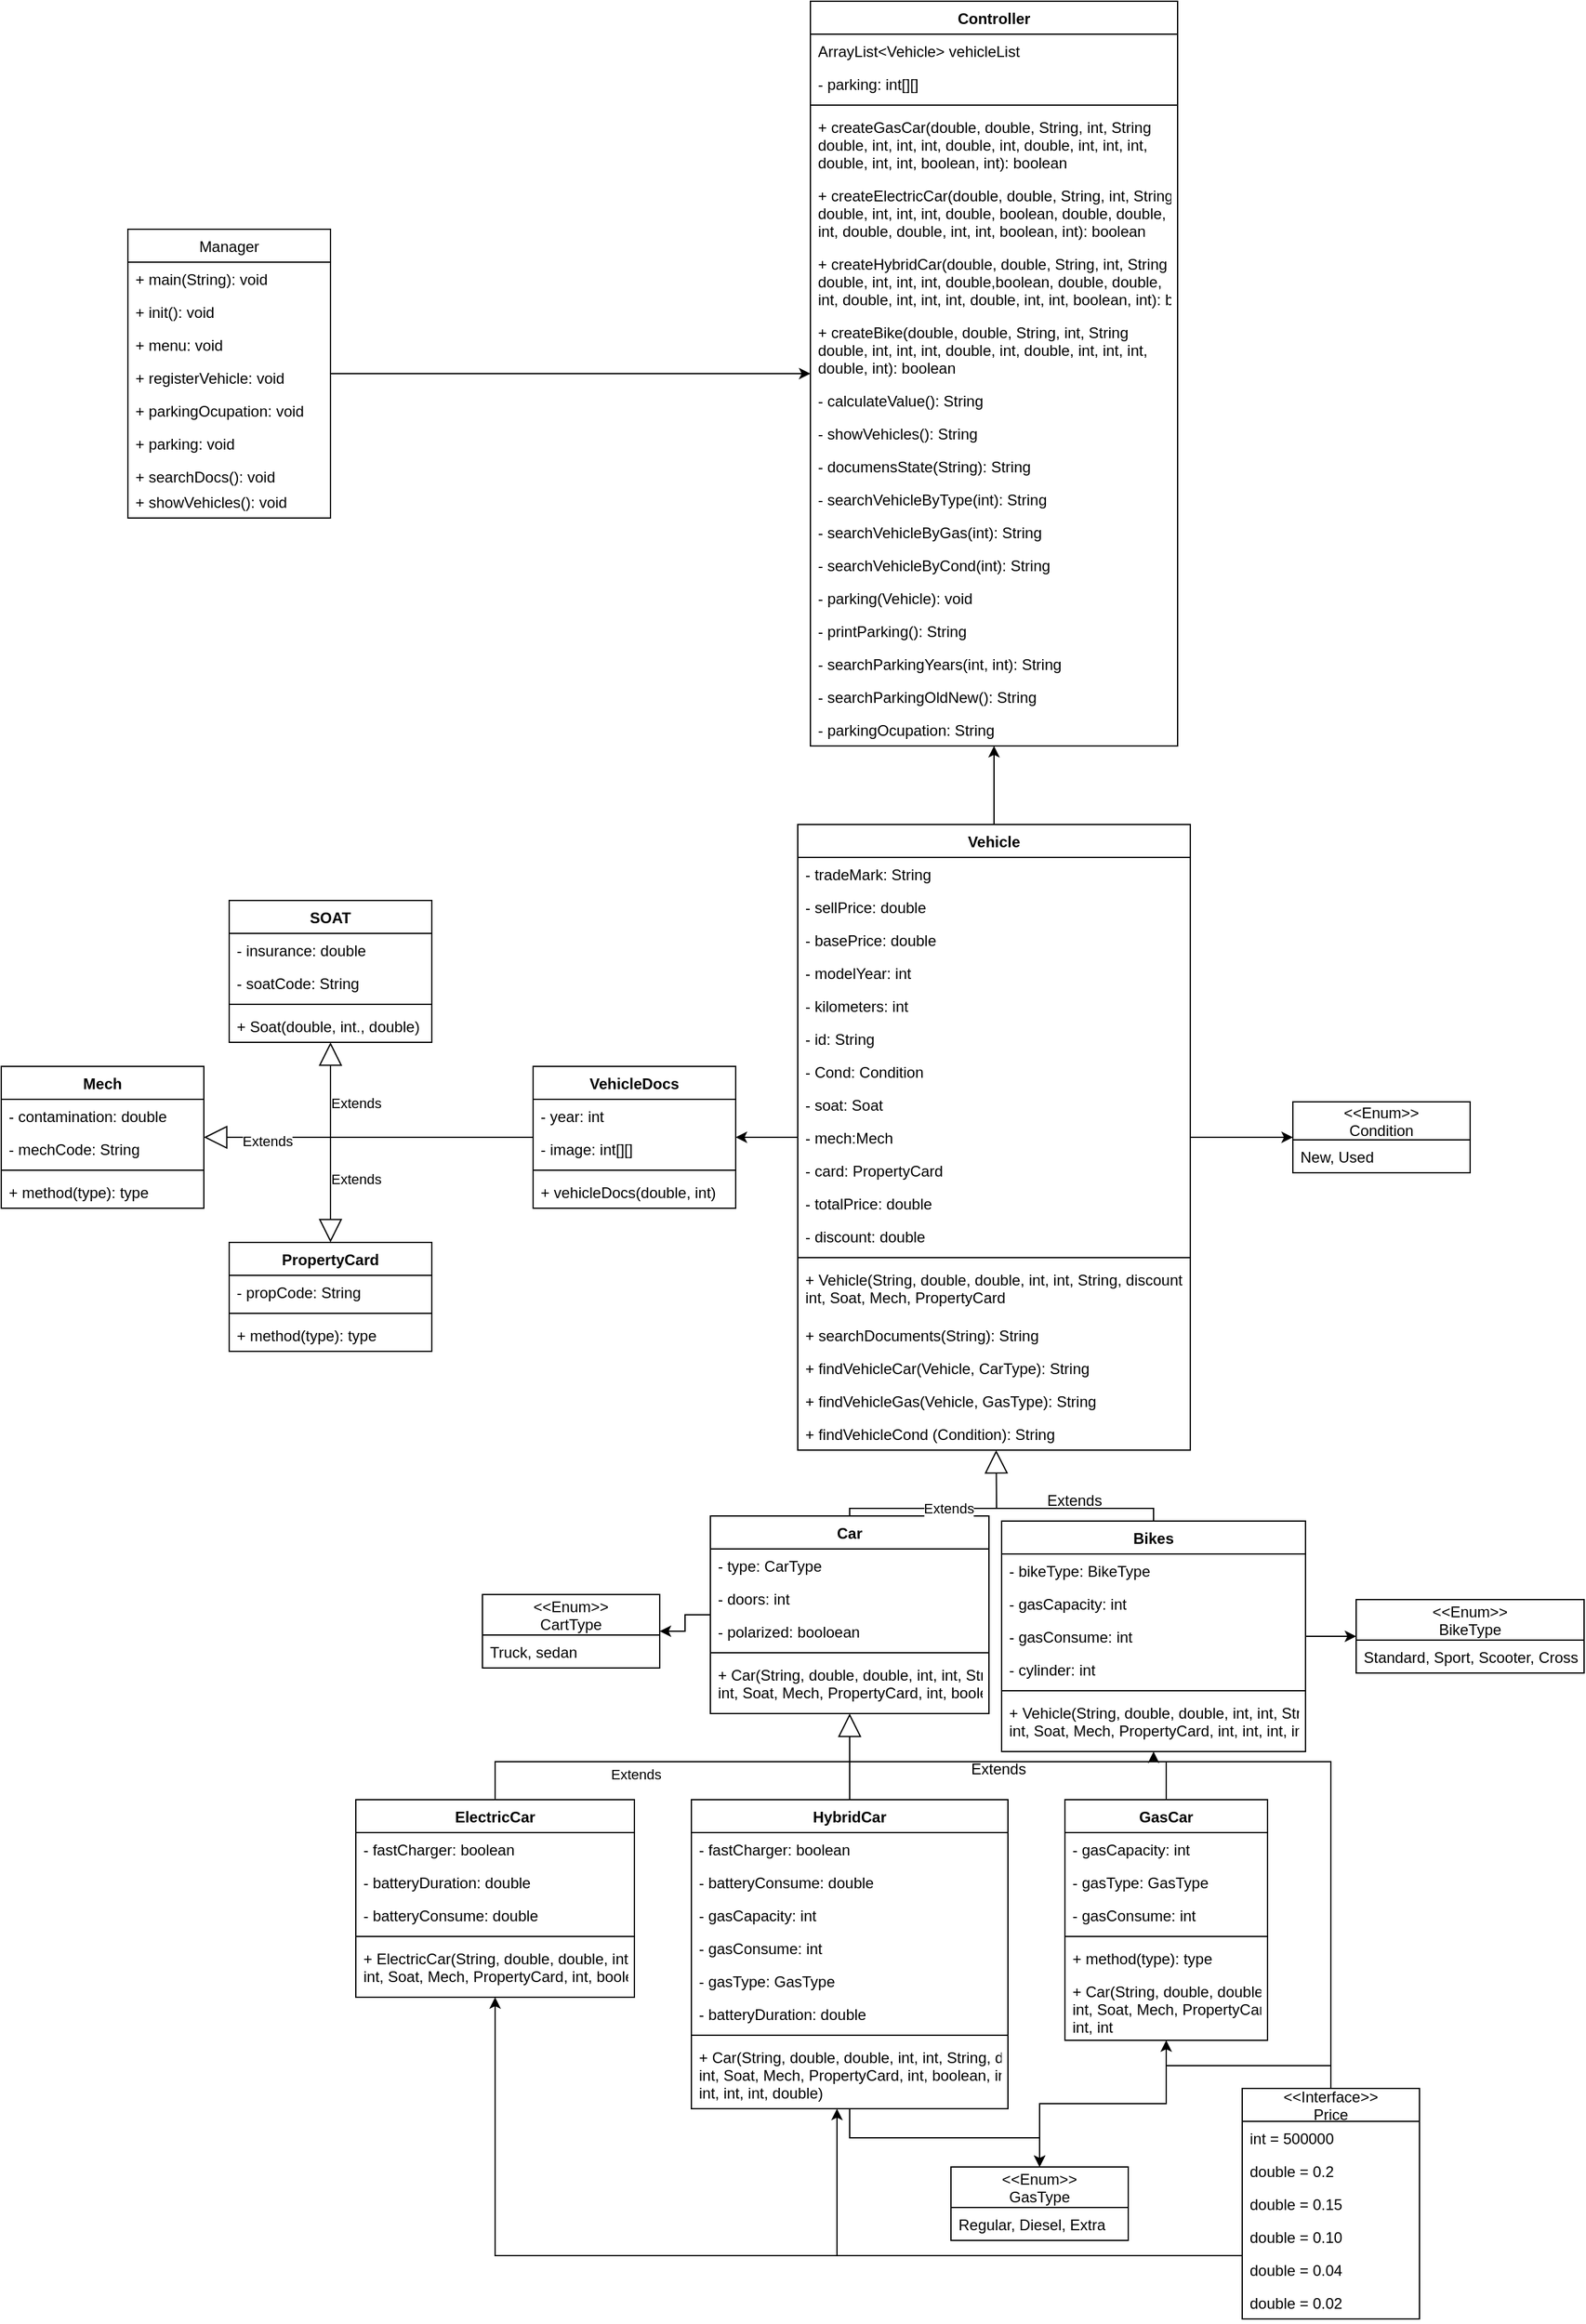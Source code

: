 <mxfile version="18.0.6" type="device" pages="2"><diagram id="DEAj1vg2BAUGAxzO57w_" name="Page-1"><mxGraphModel dx="2124" dy="1736" grid="1" gridSize="10" guides="1" tooltips="1" connect="1" arrows="1" fold="1" page="1" pageScale="1" pageWidth="827" pageHeight="1169" math="0" shadow="0"><root><mxCell id="0"/><mxCell id="1" parent="0"/><mxCell id="RUB6DejXW3GwBDfnQ2Zk-14" style="edgeStyle=orthogonalEdgeStyle;rounded=0;orthogonalLoop=1;jettySize=auto;html=1;" edge="1" parent="1" source="cYNJKyygAauQysJypZ4i-1" target="cYNJKyygAauQysJypZ4i-17"><mxGeometry relative="1" as="geometry"/></mxCell><mxCell id="cYNJKyygAauQysJypZ4i-1" value="Manager" style="swimlane;fontStyle=0;childLayout=stackLayout;horizontal=1;startSize=26;fillColor=none;horizontalStack=0;resizeParent=1;resizeParentMax=0;resizeLast=0;collapsible=1;marginBottom=0;" parent="1" vertex="1"><mxGeometry x="-270" y="-400" width="160" height="228" as="geometry"/></mxCell><mxCell id="cYNJKyygAauQysJypZ4i-4" value="+ main(String): void" style="text;strokeColor=none;fillColor=none;align=left;verticalAlign=top;spacingLeft=4;spacingRight=4;overflow=hidden;rotatable=0;points=[[0,0.5],[1,0.5]];portConstraint=eastwest;" parent="cYNJKyygAauQysJypZ4i-1" vertex="1"><mxGeometry y="26" width="160" height="26" as="geometry"/></mxCell><mxCell id="cYNJKyygAauQysJypZ4i-2" value="+ init(): void" style="text;strokeColor=none;fillColor=none;align=left;verticalAlign=top;spacingLeft=4;spacingRight=4;overflow=hidden;rotatable=0;points=[[0,0.5],[1,0.5]];portConstraint=eastwest;" parent="cYNJKyygAauQysJypZ4i-1" vertex="1"><mxGeometry y="52" width="160" height="26" as="geometry"/></mxCell><mxCell id="RUB6DejXW3GwBDfnQ2Zk-9" value="+ menu: void" style="text;strokeColor=none;fillColor=none;align=left;verticalAlign=top;spacingLeft=4;spacingRight=4;overflow=hidden;rotatable=0;points=[[0,0.5],[1,0.5]];portConstraint=eastwest;" vertex="1" parent="cYNJKyygAauQysJypZ4i-1"><mxGeometry y="78" width="160" height="26" as="geometry"/></mxCell><mxCell id="RUB6DejXW3GwBDfnQ2Zk-10" value="+ registerVehicle: void" style="text;strokeColor=none;fillColor=none;align=left;verticalAlign=top;spacingLeft=4;spacingRight=4;overflow=hidden;rotatable=0;points=[[0,0.5],[1,0.5]];portConstraint=eastwest;" vertex="1" parent="cYNJKyygAauQysJypZ4i-1"><mxGeometry y="104" width="160" height="26" as="geometry"/></mxCell><mxCell id="RUB6DejXW3GwBDfnQ2Zk-11" value="+ parkingOcupation: void" style="text;strokeColor=none;fillColor=none;align=left;verticalAlign=top;spacingLeft=4;spacingRight=4;overflow=hidden;rotatable=0;points=[[0,0.5],[1,0.5]];portConstraint=eastwest;" vertex="1" parent="cYNJKyygAauQysJypZ4i-1"><mxGeometry y="130" width="160" height="26" as="geometry"/></mxCell><mxCell id="RUB6DejXW3GwBDfnQ2Zk-12" value="+ parking: void" style="text;strokeColor=none;fillColor=none;align=left;verticalAlign=top;spacingLeft=4;spacingRight=4;overflow=hidden;rotatable=0;points=[[0,0.5],[1,0.5]];portConstraint=eastwest;" vertex="1" parent="cYNJKyygAauQysJypZ4i-1"><mxGeometry y="156" width="160" height="26" as="geometry"/></mxCell><mxCell id="RUB6DejXW3GwBDfnQ2Zk-13" value="+ searchDocs(): void" style="text;strokeColor=none;fillColor=none;align=left;verticalAlign=top;spacingLeft=4;spacingRight=4;overflow=hidden;rotatable=0;points=[[0,0.5],[1,0.5]];portConstraint=eastwest;" vertex="1" parent="cYNJKyygAauQysJypZ4i-1"><mxGeometry y="182" width="160" height="20" as="geometry"/></mxCell><mxCell id="cYNJKyygAauQysJypZ4i-3" value="+ showVehicles(): void" style="text;strokeColor=none;fillColor=none;align=left;verticalAlign=top;spacingLeft=4;spacingRight=4;overflow=hidden;rotatable=0;points=[[0,0.5],[1,0.5]];portConstraint=eastwest;" parent="cYNJKyygAauQysJypZ4i-1" vertex="1"><mxGeometry y="202" width="160" height="26" as="geometry"/></mxCell><mxCell id="cYNJKyygAauQysJypZ4i-13" value="&lt;&lt;Enum&gt;&gt;&#10;Condition" style="swimlane;fontStyle=0;childLayout=stackLayout;horizontal=1;startSize=30;fillColor=none;horizontalStack=0;resizeParent=1;resizeParentMax=0;resizeLast=0;collapsible=1;marginBottom=0;" parent="1" vertex="1"><mxGeometry x="650" y="289" width="140" height="56" as="geometry"/></mxCell><mxCell id="cYNJKyygAauQysJypZ4i-15" value="New, Used" style="text;strokeColor=none;fillColor=none;align=left;verticalAlign=top;spacingLeft=4;spacingRight=4;overflow=hidden;rotatable=0;points=[[0,0.5],[1,0.5]];portConstraint=eastwest;" parent="cYNJKyygAauQysJypZ4i-13" vertex="1"><mxGeometry y="30" width="140" height="26" as="geometry"/></mxCell><mxCell id="cYNJKyygAauQysJypZ4i-17" value="Controller" style="swimlane;fontStyle=1;align=center;verticalAlign=top;childLayout=stackLayout;horizontal=1;startSize=26;horizontalStack=0;resizeParent=1;resizeParentMax=0;resizeLast=0;collapsible=1;marginBottom=0;" parent="1" vertex="1"><mxGeometry x="269" y="-580" width="290" height="588" as="geometry"/></mxCell><mxCell id="cYNJKyygAauQysJypZ4i-18" value="ArrayList&lt;Vehicle&gt; vehicleList" style="text;strokeColor=none;fillColor=none;align=left;verticalAlign=top;spacingLeft=4;spacingRight=4;overflow=hidden;rotatable=0;points=[[0,0.5],[1,0.5]];portConstraint=eastwest;" parent="cYNJKyygAauQysJypZ4i-17" vertex="1"><mxGeometry y="26" width="290" height="26" as="geometry"/></mxCell><mxCell id="oAzaBhXEj2hFw2eo4vOd-6" value="- parking: int[][]" style="text;strokeColor=none;fillColor=none;align=left;verticalAlign=top;spacingLeft=4;spacingRight=4;overflow=hidden;rotatable=0;points=[[0,0.5],[1,0.5]];portConstraint=eastwest;" vertex="1" parent="cYNJKyygAauQysJypZ4i-17"><mxGeometry y="52" width="290" height="26" as="geometry"/></mxCell><mxCell id="cYNJKyygAauQysJypZ4i-19" value="" style="line;strokeWidth=1;fillColor=none;align=left;verticalAlign=middle;spacingTop=-1;spacingLeft=3;spacingRight=3;rotatable=0;labelPosition=right;points=[];portConstraint=eastwest;" parent="cYNJKyygAauQysJypZ4i-17" vertex="1"><mxGeometry y="78" width="290" height="8" as="geometry"/></mxCell><mxCell id="cYNJKyygAauQysJypZ4i-20" value="+ createGasCar(double, double, String, int, String&#10;double, int, int, int, double, int, double, int, int, int,&#10;double, int, int, boolean, int): boolean" style="text;strokeColor=none;fillColor=none;align=left;verticalAlign=top;spacingLeft=4;spacingRight=4;overflow=hidden;rotatable=0;points=[[0,0.5],[1,0.5]];portConstraint=eastwest;" parent="cYNJKyygAauQysJypZ4i-17" vertex="1"><mxGeometry y="86" width="290" height="54" as="geometry"/></mxCell><mxCell id="oAzaBhXEj2hFw2eo4vOd-8" value="+ createElectricCar(double, double, String, int, String&#10;double, int, int, int, double, boolean, double, double,&#10;int, double, double, int, int, boolean, int): boolean" style="text;strokeColor=none;fillColor=none;align=left;verticalAlign=top;spacingLeft=4;spacingRight=4;overflow=hidden;rotatable=0;points=[[0,0.5],[1,0.5]];portConstraint=eastwest;" vertex="1" parent="cYNJKyygAauQysJypZ4i-17"><mxGeometry y="140" width="290" height="54" as="geometry"/></mxCell><mxCell id="oAzaBhXEj2hFw2eo4vOd-7" value="+ createHybridCar(double, double, String, int, String&#10;double, int, int, int, double,boolean, double, double,&#10;int, double, int, int, int, double, int, int, boolean, int): boolean" style="text;strokeColor=none;fillColor=none;align=left;verticalAlign=top;spacingLeft=4;spacingRight=4;overflow=hidden;rotatable=0;points=[[0,0.5],[1,0.5]];portConstraint=eastwest;" vertex="1" parent="cYNJKyygAauQysJypZ4i-17"><mxGeometry y="194" width="290" height="54" as="geometry"/></mxCell><mxCell id="oAzaBhXEj2hFw2eo4vOd-10" value="+ createBike(double, double, String, int, String&#10;double, int, int, int, double, int, double, int, int, int,&#10;double, int): boolean" style="text;strokeColor=none;fillColor=none;align=left;verticalAlign=top;spacingLeft=4;spacingRight=4;overflow=hidden;rotatable=0;points=[[0,0.5],[1,0.5]];portConstraint=eastwest;" vertex="1" parent="cYNJKyygAauQysJypZ4i-17"><mxGeometry y="248" width="290" height="54" as="geometry"/></mxCell><mxCell id="oAzaBhXEj2hFw2eo4vOd-15" value="- calculateValue(): String" style="text;strokeColor=none;fillColor=none;align=left;verticalAlign=top;spacingLeft=4;spacingRight=4;overflow=hidden;rotatable=0;points=[[0,0.5],[1,0.5]];portConstraint=eastwest;" vertex="1" parent="cYNJKyygAauQysJypZ4i-17"><mxGeometry y="302" width="290" height="26" as="geometry"/></mxCell><mxCell id="oAzaBhXEj2hFw2eo4vOd-11" value="- showVehicles(): String" style="text;strokeColor=none;fillColor=none;align=left;verticalAlign=top;spacingLeft=4;spacingRight=4;overflow=hidden;rotatable=0;points=[[0,0.5],[1,0.5]];portConstraint=eastwest;" vertex="1" parent="cYNJKyygAauQysJypZ4i-17"><mxGeometry y="328" width="290" height="26" as="geometry"/></mxCell><mxCell id="oAzaBhXEj2hFw2eo4vOd-17" value="- documensState(String): String" style="text;strokeColor=none;fillColor=none;align=left;verticalAlign=top;spacingLeft=4;spacingRight=4;overflow=hidden;rotatable=0;points=[[0,0.5],[1,0.5]];portConstraint=eastwest;" vertex="1" parent="cYNJKyygAauQysJypZ4i-17"><mxGeometry y="354" width="290" height="26" as="geometry"/></mxCell><mxCell id="oAzaBhXEj2hFw2eo4vOd-13" value="- searchVehicleByType(int): String" style="text;strokeColor=none;fillColor=none;align=left;verticalAlign=top;spacingLeft=4;spacingRight=4;overflow=hidden;rotatable=0;points=[[0,0.5],[1,0.5]];portConstraint=eastwest;" vertex="1" parent="cYNJKyygAauQysJypZ4i-17"><mxGeometry y="380" width="290" height="26" as="geometry"/></mxCell><mxCell id="oAzaBhXEj2hFw2eo4vOd-18" value="- searchVehicleByGas(int): String" style="text;strokeColor=none;fillColor=none;align=left;verticalAlign=top;spacingLeft=4;spacingRight=4;overflow=hidden;rotatable=0;points=[[0,0.5],[1,0.5]];portConstraint=eastwest;" vertex="1" parent="cYNJKyygAauQysJypZ4i-17"><mxGeometry y="406" width="290" height="26" as="geometry"/></mxCell><mxCell id="oAzaBhXEj2hFw2eo4vOd-20" value="- searchVehicleByCond(int): String" style="text;strokeColor=none;fillColor=none;align=left;verticalAlign=top;spacingLeft=4;spacingRight=4;overflow=hidden;rotatable=0;points=[[0,0.5],[1,0.5]];portConstraint=eastwest;" vertex="1" parent="cYNJKyygAauQysJypZ4i-17"><mxGeometry y="432" width="290" height="26" as="geometry"/></mxCell><mxCell id="oAzaBhXEj2hFw2eo4vOd-16" value="- parking(Vehicle): void" style="text;strokeColor=none;fillColor=none;align=left;verticalAlign=top;spacingLeft=4;spacingRight=4;overflow=hidden;rotatable=0;points=[[0,0.5],[1,0.5]];portConstraint=eastwest;" vertex="1" parent="cYNJKyygAauQysJypZ4i-17"><mxGeometry y="458" width="290" height="26" as="geometry"/></mxCell><mxCell id="oAzaBhXEj2hFw2eo4vOd-19" value="- printParking(): String" style="text;strokeColor=none;fillColor=none;align=left;verticalAlign=top;spacingLeft=4;spacingRight=4;overflow=hidden;rotatable=0;points=[[0,0.5],[1,0.5]];portConstraint=eastwest;" vertex="1" parent="cYNJKyygAauQysJypZ4i-17"><mxGeometry y="484" width="290" height="26" as="geometry"/></mxCell><mxCell id="oAzaBhXEj2hFw2eo4vOd-14" value="- searchParkingYears(int, int): String" style="text;strokeColor=none;fillColor=none;align=left;verticalAlign=top;spacingLeft=4;spacingRight=4;overflow=hidden;rotatable=0;points=[[0,0.5],[1,0.5]];portConstraint=eastwest;" vertex="1" parent="cYNJKyygAauQysJypZ4i-17"><mxGeometry y="510" width="290" height="26" as="geometry"/></mxCell><mxCell id="oAzaBhXEj2hFw2eo4vOd-12" value="- searchParkingOldNew(): String" style="text;strokeColor=none;fillColor=none;align=left;verticalAlign=top;spacingLeft=4;spacingRight=4;overflow=hidden;rotatable=0;points=[[0,0.5],[1,0.5]];portConstraint=eastwest;" vertex="1" parent="cYNJKyygAauQysJypZ4i-17"><mxGeometry y="536" width="290" height="26" as="geometry"/></mxCell><mxCell id="oAzaBhXEj2hFw2eo4vOd-21" value="- parkingOcupation: String" style="text;strokeColor=none;fillColor=none;align=left;verticalAlign=top;spacingLeft=4;spacingRight=4;overflow=hidden;rotatable=0;points=[[0,0.5],[1,0.5]];portConstraint=eastwest;" vertex="1" parent="cYNJKyygAauQysJypZ4i-17"><mxGeometry y="562" width="290" height="26" as="geometry"/></mxCell><mxCell id="cYNJKyygAauQysJypZ4i-105" style="edgeStyle=orthogonalEdgeStyle;rounded=0;orthogonalLoop=1;jettySize=auto;html=1;" parent="1" source="cYNJKyygAauQysJypZ4i-21" target="cYNJKyygAauQysJypZ4i-47" edge="1"><mxGeometry relative="1" as="geometry"/></mxCell><mxCell id="cYNJKyygAauQysJypZ4i-108" style="edgeStyle=orthogonalEdgeStyle;rounded=0;orthogonalLoop=1;jettySize=auto;html=1;" parent="1" source="cYNJKyygAauQysJypZ4i-21" target="cYNJKyygAauQysJypZ4i-13" edge="1"><mxGeometry relative="1" as="geometry"/></mxCell><mxCell id="oAzaBhXEj2hFw2eo4vOd-26" style="edgeStyle=orthogonalEdgeStyle;rounded=0;orthogonalLoop=1;jettySize=auto;html=1;" edge="1" parent="1" source="cYNJKyygAauQysJypZ4i-21" target="cYNJKyygAauQysJypZ4i-17"><mxGeometry relative="1" as="geometry"/></mxCell><mxCell id="cYNJKyygAauQysJypZ4i-21" value="Vehicle" style="swimlane;fontStyle=1;align=center;verticalAlign=top;childLayout=stackLayout;horizontal=1;startSize=26;horizontalStack=0;resizeParent=1;resizeParentMax=0;resizeLast=0;collapsible=1;marginBottom=0;" parent="1" vertex="1"><mxGeometry x="259" y="70" width="310" height="494" as="geometry"/></mxCell><mxCell id="cYNJKyygAauQysJypZ4i-12" value="- tradeMark: String" style="text;strokeColor=none;fillColor=none;align=left;verticalAlign=top;spacingLeft=4;spacingRight=4;overflow=hidden;rotatable=0;points=[[0,0.5],[1,0.5]];portConstraint=eastwest;" parent="cYNJKyygAauQysJypZ4i-21" vertex="1"><mxGeometry y="26" width="310" height="26" as="geometry"/></mxCell><mxCell id="cYNJKyygAauQysJypZ4i-11" value="- sellPrice: double" style="text;strokeColor=none;fillColor=none;align=left;verticalAlign=top;spacingLeft=4;spacingRight=4;overflow=hidden;rotatable=0;points=[[0,0.5],[1,0.5]];portConstraint=eastwest;" parent="cYNJKyygAauQysJypZ4i-21" vertex="1"><mxGeometry y="52" width="310" height="26" as="geometry"/></mxCell><mxCell id="cYNJKyygAauQysJypZ4i-26" value="- basePrice: double" style="text;strokeColor=none;fillColor=none;align=left;verticalAlign=top;spacingLeft=4;spacingRight=4;overflow=hidden;rotatable=0;points=[[0,0.5],[1,0.5]];portConstraint=eastwest;" parent="cYNJKyygAauQysJypZ4i-21" vertex="1"><mxGeometry y="78" width="310" height="26" as="geometry"/></mxCell><mxCell id="cYNJKyygAauQysJypZ4i-22" value="- modelYear: int" style="text;strokeColor=none;fillColor=none;align=left;verticalAlign=top;spacingLeft=4;spacingRight=4;overflow=hidden;rotatable=0;points=[[0,0.5],[1,0.5]];portConstraint=eastwest;" parent="cYNJKyygAauQysJypZ4i-21" vertex="1"><mxGeometry y="104" width="310" height="26" as="geometry"/></mxCell><mxCell id="cYNJKyygAauQysJypZ4i-27" value="- kilometers: int" style="text;strokeColor=none;fillColor=none;align=left;verticalAlign=top;spacingLeft=4;spacingRight=4;overflow=hidden;rotatable=0;points=[[0,0.5],[1,0.5]];portConstraint=eastwest;" parent="cYNJKyygAauQysJypZ4i-21" vertex="1"><mxGeometry y="130" width="310" height="26" as="geometry"/></mxCell><mxCell id="cYNJKyygAauQysJypZ4i-31" value="- id: String" style="text;strokeColor=none;fillColor=none;align=left;verticalAlign=top;spacingLeft=4;spacingRight=4;overflow=hidden;rotatable=0;points=[[0,0.5],[1,0.5]];portConstraint=eastwest;" parent="cYNJKyygAauQysJypZ4i-21" vertex="1"><mxGeometry y="156" width="310" height="26" as="geometry"/></mxCell><mxCell id="cYNJKyygAauQysJypZ4i-30" value="- Cond: Condition" style="text;strokeColor=none;fillColor=none;align=left;verticalAlign=top;spacingLeft=4;spacingRight=4;overflow=hidden;rotatable=0;points=[[0,0.5],[1,0.5]];portConstraint=eastwest;" parent="cYNJKyygAauQysJypZ4i-21" vertex="1"><mxGeometry y="182" width="310" height="26" as="geometry"/></mxCell><mxCell id="oAzaBhXEj2hFw2eo4vOd-1" value="- soat: Soat" style="text;strokeColor=none;fillColor=none;align=left;verticalAlign=top;spacingLeft=4;spacingRight=4;overflow=hidden;rotatable=0;points=[[0,0.5],[1,0.5]];portConstraint=eastwest;" vertex="1" parent="cYNJKyygAauQysJypZ4i-21"><mxGeometry y="208" width="310" height="26" as="geometry"/></mxCell><mxCell id="oAzaBhXEj2hFw2eo4vOd-3" value="- mech:Mech" style="text;strokeColor=none;fillColor=none;align=left;verticalAlign=top;spacingLeft=4;spacingRight=4;overflow=hidden;rotatable=0;points=[[0,0.5],[1,0.5]];portConstraint=eastwest;" vertex="1" parent="cYNJKyygAauQysJypZ4i-21"><mxGeometry y="234" width="310" height="26" as="geometry"/></mxCell><mxCell id="oAzaBhXEj2hFw2eo4vOd-2" value="- card: PropertyCard" style="text;strokeColor=none;fillColor=none;align=left;verticalAlign=top;spacingLeft=4;spacingRight=4;overflow=hidden;rotatable=0;points=[[0,0.5],[1,0.5]];portConstraint=eastwest;" vertex="1" parent="cYNJKyygAauQysJypZ4i-21"><mxGeometry y="260" width="310" height="26" as="geometry"/></mxCell><mxCell id="oAzaBhXEj2hFw2eo4vOd-4" value="- totalPrice: double" style="text;strokeColor=none;fillColor=none;align=left;verticalAlign=top;spacingLeft=4;spacingRight=4;overflow=hidden;rotatable=0;points=[[0,0.5],[1,0.5]];portConstraint=eastwest;" vertex="1" parent="cYNJKyygAauQysJypZ4i-21"><mxGeometry y="286" width="310" height="26" as="geometry"/></mxCell><mxCell id="oAzaBhXEj2hFw2eo4vOd-5" value="- discount: double" style="text;strokeColor=none;fillColor=none;align=left;verticalAlign=top;spacingLeft=4;spacingRight=4;overflow=hidden;rotatable=0;points=[[0,0.5],[1,0.5]];portConstraint=eastwest;" vertex="1" parent="cYNJKyygAauQysJypZ4i-21"><mxGeometry y="312" width="310" height="26" as="geometry"/></mxCell><mxCell id="cYNJKyygAauQysJypZ4i-23" value="" style="line;strokeWidth=1;fillColor=none;align=left;verticalAlign=middle;spacingTop=-1;spacingLeft=3;spacingRight=3;rotatable=0;labelPosition=right;points=[];portConstraint=eastwest;" parent="cYNJKyygAauQysJypZ4i-21" vertex="1"><mxGeometry y="338" width="310" height="8" as="geometry"/></mxCell><mxCell id="cYNJKyygAauQysJypZ4i-24" value="+ Vehicle(String, double, double, int, int, String, discount,&#10;int, Soat, Mech, PropertyCard " style="text;strokeColor=none;fillColor=none;align=left;verticalAlign=top;spacingLeft=4;spacingRight=4;overflow=hidden;rotatable=0;points=[[0,0.5],[1,0.5]];portConstraint=eastwest;" parent="cYNJKyygAauQysJypZ4i-21" vertex="1"><mxGeometry y="346" width="310" height="44" as="geometry"/></mxCell><mxCell id="oAzaBhXEj2hFw2eo4vOd-25" value="+ searchDocuments(String): String" style="text;strokeColor=none;fillColor=none;align=left;verticalAlign=top;spacingLeft=4;spacingRight=4;overflow=hidden;rotatable=0;points=[[0,0.5],[1,0.5]];portConstraint=eastwest;" vertex="1" parent="cYNJKyygAauQysJypZ4i-21"><mxGeometry y="390" width="310" height="26" as="geometry"/></mxCell><mxCell id="oAzaBhXEj2hFw2eo4vOd-23" value="+ findVehicleCar(Vehicle, CarType): String" style="text;strokeColor=none;fillColor=none;align=left;verticalAlign=top;spacingLeft=4;spacingRight=4;overflow=hidden;rotatable=0;points=[[0,0.5],[1,0.5]];portConstraint=eastwest;" vertex="1" parent="cYNJKyygAauQysJypZ4i-21"><mxGeometry y="416" width="310" height="26" as="geometry"/></mxCell><mxCell id="oAzaBhXEj2hFw2eo4vOd-22" value="+ findVehicleGas(Vehicle, GasType): String" style="text;strokeColor=none;fillColor=none;align=left;verticalAlign=top;spacingLeft=4;spacingRight=4;overflow=hidden;rotatable=0;points=[[0,0.5],[1,0.5]];portConstraint=eastwest;" vertex="1" parent="cYNJKyygAauQysJypZ4i-21"><mxGeometry y="442" width="310" height="26" as="geometry"/></mxCell><mxCell id="oAzaBhXEj2hFw2eo4vOd-24" value="+ findVehicleCond (Condition): String" style="text;strokeColor=none;fillColor=none;align=left;verticalAlign=top;spacingLeft=4;spacingRight=4;overflow=hidden;rotatable=0;points=[[0,0.5],[1,0.5]];portConstraint=eastwest;" vertex="1" parent="cYNJKyygAauQysJypZ4i-21"><mxGeometry y="468" width="310" height="26" as="geometry"/></mxCell><mxCell id="cYNJKyygAauQysJypZ4i-144" style="edgeStyle=orthogonalEdgeStyle;rounded=0;orthogonalLoop=1;jettySize=auto;html=1;" parent="1" source="cYNJKyygAauQysJypZ4i-36" target="cYNJKyygAauQysJypZ4i-59" edge="1"><mxGeometry relative="1" as="geometry"/></mxCell><mxCell id="cYNJKyygAauQysJypZ4i-36" value="Car" style="swimlane;fontStyle=1;align=center;verticalAlign=top;childLayout=stackLayout;horizontal=1;startSize=26;horizontalStack=0;resizeParent=1;resizeParentMax=0;resizeLast=0;collapsible=1;marginBottom=0;" parent="1" vertex="1"><mxGeometry x="190" y="616" width="220" height="156" as="geometry"><mxRectangle x="210" y="690" width="50" height="26" as="alternateBounds"/></mxGeometry></mxCell><mxCell id="cYNJKyygAauQysJypZ4i-37" value="- type: CarType" style="text;strokeColor=none;fillColor=none;align=left;verticalAlign=top;spacingLeft=4;spacingRight=4;overflow=hidden;rotatable=0;points=[[0,0.5],[1,0.5]];portConstraint=eastwest;" parent="cYNJKyygAauQysJypZ4i-36" vertex="1"><mxGeometry y="26" width="220" height="26" as="geometry"/></mxCell><mxCell id="cYNJKyygAauQysJypZ4i-63" value="- doors: int" style="text;strokeColor=none;fillColor=none;align=left;verticalAlign=top;spacingLeft=4;spacingRight=4;overflow=hidden;rotatable=0;points=[[0,0.5],[1,0.5]];portConstraint=eastwest;" parent="cYNJKyygAauQysJypZ4i-36" vertex="1"><mxGeometry y="52" width="220" height="26" as="geometry"/></mxCell><mxCell id="cYNJKyygAauQysJypZ4i-64" value="- polarized: booloean " style="text;strokeColor=none;fillColor=none;align=left;verticalAlign=top;spacingLeft=4;spacingRight=4;overflow=hidden;rotatable=0;points=[[0,0.5],[1,0.5]];portConstraint=eastwest;" parent="cYNJKyygAauQysJypZ4i-36" vertex="1"><mxGeometry y="78" width="220" height="26" as="geometry"/></mxCell><mxCell id="cYNJKyygAauQysJypZ4i-38" value="" style="line;strokeWidth=1;fillColor=none;align=left;verticalAlign=middle;spacingTop=-1;spacingLeft=3;spacingRight=3;rotatable=0;labelPosition=right;points=[];portConstraint=eastwest;" parent="cYNJKyygAauQysJypZ4i-36" vertex="1"><mxGeometry y="104" width="220" height="8" as="geometry"/></mxCell><mxCell id="oAzaBhXEj2hFw2eo4vOd-33" value="+ Car(String, double, double, int, int, String, discount,&#10;int, Soat, Mech, PropertyCard, int, boolean, int " style="text;strokeColor=none;fillColor=none;align=left;verticalAlign=top;spacingLeft=4;spacingRight=4;overflow=hidden;rotatable=0;points=[[0,0.5],[1,0.5]];portConstraint=eastwest;" vertex="1" parent="cYNJKyygAauQysJypZ4i-36"><mxGeometry y="112" width="220" height="44" as="geometry"/></mxCell><mxCell id="cYNJKyygAauQysJypZ4i-111" style="edgeStyle=orthogonalEdgeStyle;rounded=0;orthogonalLoop=1;jettySize=auto;html=1;" parent="1" source="cYNJKyygAauQysJypZ4i-43" target="cYNJKyygAauQysJypZ4i-97" edge="1"><mxGeometry relative="1" as="geometry"/></mxCell><mxCell id="cYNJKyygAauQysJypZ4i-43" value="Bikes" style="swimlane;fontStyle=1;align=center;verticalAlign=top;childLayout=stackLayout;horizontal=1;startSize=26;horizontalStack=0;resizeParent=1;resizeParentMax=0;resizeLast=0;collapsible=1;marginBottom=0;" parent="1" vertex="1"><mxGeometry x="420" y="620" width="240" height="182" as="geometry"/></mxCell><mxCell id="cYNJKyygAauQysJypZ4i-44" value="- bikeType: BikeType" style="text;strokeColor=none;fillColor=none;align=left;verticalAlign=top;spacingLeft=4;spacingRight=4;overflow=hidden;rotatable=0;points=[[0,0.5],[1,0.5]];portConstraint=eastwest;" parent="cYNJKyygAauQysJypZ4i-43" vertex="1"><mxGeometry y="26" width="240" height="26" as="geometry"/></mxCell><mxCell id="cYNJKyygAauQysJypZ4i-99" value="- gasCapacity: int" style="text;strokeColor=none;fillColor=none;align=left;verticalAlign=top;spacingLeft=4;spacingRight=4;overflow=hidden;rotatable=0;points=[[0,0.5],[1,0.5]];portConstraint=eastwest;" parent="cYNJKyygAauQysJypZ4i-43" vertex="1"><mxGeometry y="52" width="240" height="26" as="geometry"/></mxCell><mxCell id="cYNJKyygAauQysJypZ4i-100" value="- gasConsume: int" style="text;strokeColor=none;fillColor=none;align=left;verticalAlign=top;spacingLeft=4;spacingRight=4;overflow=hidden;rotatable=0;points=[[0,0.5],[1,0.5]];portConstraint=eastwest;" parent="cYNJKyygAauQysJypZ4i-43" vertex="1"><mxGeometry y="78" width="240" height="26" as="geometry"/></mxCell><mxCell id="oAzaBhXEj2hFw2eo4vOd-35" value="- cylinder: int" style="text;strokeColor=none;fillColor=none;align=left;verticalAlign=top;spacingLeft=4;spacingRight=4;overflow=hidden;rotatable=0;points=[[0,0.5],[1,0.5]];portConstraint=eastwest;" vertex="1" parent="cYNJKyygAauQysJypZ4i-43"><mxGeometry y="104" width="240" height="26" as="geometry"/></mxCell><mxCell id="cYNJKyygAauQysJypZ4i-45" value="" style="line;strokeWidth=1;fillColor=none;align=left;verticalAlign=middle;spacingTop=-1;spacingLeft=3;spacingRight=3;rotatable=0;labelPosition=right;points=[];portConstraint=eastwest;" parent="cYNJKyygAauQysJypZ4i-43" vertex="1"><mxGeometry y="130" width="240" height="8" as="geometry"/></mxCell><mxCell id="oAzaBhXEj2hFw2eo4vOd-34" value="+ Vehicle(String, double, double, int, int, String, discount,&#10;int, Soat, Mech, PropertyCard, int, int, int, int, int) " style="text;strokeColor=none;fillColor=none;align=left;verticalAlign=top;spacingLeft=4;spacingRight=4;overflow=hidden;rotatable=0;points=[[0,0.5],[1,0.5]];portConstraint=eastwest;" vertex="1" parent="cYNJKyygAauQysJypZ4i-43"><mxGeometry y="138" width="240" height="44" as="geometry"/></mxCell><mxCell id="cYNJKyygAauQysJypZ4i-47" value="VehicleDocs" style="swimlane;fontStyle=1;align=center;verticalAlign=top;childLayout=stackLayout;horizontal=1;startSize=26;horizontalStack=0;resizeParent=1;resizeParentMax=0;resizeLast=0;collapsible=1;marginBottom=0;" parent="1" vertex="1"><mxGeometry x="50" y="261" width="160" height="112" as="geometry"/></mxCell><mxCell id="cYNJKyygAauQysJypZ4i-33" value="- year: int" style="text;strokeColor=none;fillColor=none;align=left;verticalAlign=top;spacingLeft=4;spacingRight=4;overflow=hidden;rotatable=0;points=[[0,0.5],[1,0.5]];portConstraint=eastwest;" parent="cYNJKyygAauQysJypZ4i-47" vertex="1"><mxGeometry y="26" width="160" height="26" as="geometry"/></mxCell><mxCell id="cYNJKyygAauQysJypZ4i-32" value="- image: int[][]" style="text;strokeColor=none;fillColor=none;align=left;verticalAlign=top;spacingLeft=4;spacingRight=4;overflow=hidden;rotatable=0;points=[[0,0.5],[1,0.5]];portConstraint=eastwest;" parent="cYNJKyygAauQysJypZ4i-47" vertex="1"><mxGeometry y="52" width="160" height="26" as="geometry"/></mxCell><mxCell id="cYNJKyygAauQysJypZ4i-49" value="" style="line;strokeWidth=1;fillColor=none;align=left;verticalAlign=middle;spacingTop=-1;spacingLeft=3;spacingRight=3;rotatable=0;labelPosition=right;points=[];portConstraint=eastwest;" parent="cYNJKyygAauQysJypZ4i-47" vertex="1"><mxGeometry y="78" width="160" height="8" as="geometry"/></mxCell><mxCell id="cYNJKyygAauQysJypZ4i-50" value="+ vehicleDocs(double, int)" style="text;strokeColor=none;fillColor=none;align=left;verticalAlign=top;spacingLeft=4;spacingRight=4;overflow=hidden;rotatable=0;points=[[0,0.5],[1,0.5]];portConstraint=eastwest;" parent="cYNJKyygAauQysJypZ4i-47" vertex="1"><mxGeometry y="86" width="160" height="26" as="geometry"/></mxCell><mxCell id="cYNJKyygAauQysJypZ4i-51" value="SOAT" style="swimlane;fontStyle=1;align=center;verticalAlign=top;childLayout=stackLayout;horizontal=1;startSize=26;horizontalStack=0;resizeParent=1;resizeParentMax=0;resizeLast=0;collapsible=1;marginBottom=0;" parent="1" vertex="1"><mxGeometry x="-190" y="130" width="160" height="112" as="geometry"/></mxCell><mxCell id="cYNJKyygAauQysJypZ4i-56" value="- insurance: double" style="text;strokeColor=none;fillColor=none;align=left;verticalAlign=top;spacingLeft=4;spacingRight=4;overflow=hidden;rotatable=0;points=[[0,0.5],[1,0.5]];portConstraint=eastwest;" parent="cYNJKyygAauQysJypZ4i-51" vertex="1"><mxGeometry y="26" width="160" height="26" as="geometry"/></mxCell><mxCell id="oAzaBhXEj2hFw2eo4vOd-27" value="- soatCode: String" style="text;strokeColor=none;fillColor=none;align=left;verticalAlign=top;spacingLeft=4;spacingRight=4;overflow=hidden;rotatable=0;points=[[0,0.5],[1,0.5]];portConstraint=eastwest;" vertex="1" parent="cYNJKyygAauQysJypZ4i-51"><mxGeometry y="52" width="160" height="26" as="geometry"/></mxCell><mxCell id="cYNJKyygAauQysJypZ4i-53" value="" style="line;strokeWidth=1;fillColor=none;align=left;verticalAlign=middle;spacingTop=-1;spacingLeft=3;spacingRight=3;rotatable=0;labelPosition=right;points=[];portConstraint=eastwest;" parent="cYNJKyygAauQysJypZ4i-51" vertex="1"><mxGeometry y="78" width="160" height="8" as="geometry"/></mxCell><mxCell id="cYNJKyygAauQysJypZ4i-54" value="+ Soat(double, int., double)" style="text;strokeColor=none;fillColor=none;align=left;verticalAlign=top;spacingLeft=4;spacingRight=4;overflow=hidden;rotatable=0;points=[[0,0.5],[1,0.5]];portConstraint=eastwest;" parent="cYNJKyygAauQysJypZ4i-51" vertex="1"><mxGeometry y="86" width="160" height="26" as="geometry"/></mxCell><mxCell id="cYNJKyygAauQysJypZ4i-55" value="Mech" style="swimlane;fontStyle=1;align=center;verticalAlign=top;childLayout=stackLayout;horizontal=1;startSize=26;horizontalStack=0;resizeParent=1;resizeParentMax=0;resizeLast=0;collapsible=1;marginBottom=0;" parent="1" vertex="1"><mxGeometry x="-370" y="261" width="160" height="112" as="geometry"/></mxCell><mxCell id="cYNJKyygAauQysJypZ4i-52" value="- contamination: double" style="text;strokeColor=none;fillColor=none;align=left;verticalAlign=top;spacingLeft=4;spacingRight=4;overflow=hidden;rotatable=0;points=[[0,0.5],[1,0.5]];portConstraint=eastwest;" parent="cYNJKyygAauQysJypZ4i-55" vertex="1"><mxGeometry y="26" width="160" height="26" as="geometry"/></mxCell><mxCell id="oAzaBhXEj2hFw2eo4vOd-28" value="- mechCode: String" style="text;strokeColor=none;fillColor=none;align=left;verticalAlign=top;spacingLeft=4;spacingRight=4;overflow=hidden;rotatable=0;points=[[0,0.5],[1,0.5]];portConstraint=eastwest;" vertex="1" parent="cYNJKyygAauQysJypZ4i-55"><mxGeometry y="52" width="160" height="26" as="geometry"/></mxCell><mxCell id="cYNJKyygAauQysJypZ4i-57" value="" style="line;strokeWidth=1;fillColor=none;align=left;verticalAlign=middle;spacingTop=-1;spacingLeft=3;spacingRight=3;rotatable=0;labelPosition=right;points=[];portConstraint=eastwest;" parent="cYNJKyygAauQysJypZ4i-55" vertex="1"><mxGeometry y="78" width="160" height="8" as="geometry"/></mxCell><mxCell id="cYNJKyygAauQysJypZ4i-58" value="+ method(type): type" style="text;strokeColor=none;fillColor=none;align=left;verticalAlign=top;spacingLeft=4;spacingRight=4;overflow=hidden;rotatable=0;points=[[0,0.5],[1,0.5]];portConstraint=eastwest;" parent="cYNJKyygAauQysJypZ4i-55" vertex="1"><mxGeometry y="86" width="160" height="26" as="geometry"/></mxCell><mxCell id="cYNJKyygAauQysJypZ4i-59" value="&lt;&lt;Enum&gt;&gt;&#10;CartType" style="swimlane;fontStyle=0;childLayout=stackLayout;horizontal=1;startSize=32;fillColor=none;horizontalStack=0;resizeParent=1;resizeParentMax=0;resizeLast=0;collapsible=1;marginBottom=0;" parent="1" vertex="1"><mxGeometry x="10" y="678" width="140" height="58" as="geometry"/></mxCell><mxCell id="cYNJKyygAauQysJypZ4i-60" value="Truck, sedan" style="text;strokeColor=none;fillColor=none;align=left;verticalAlign=top;spacingLeft=4;spacingRight=4;overflow=hidden;rotatable=0;points=[[0,0.5],[1,0.5]];portConstraint=eastwest;" parent="cYNJKyygAauQysJypZ4i-59" vertex="1"><mxGeometry y="32" width="140" height="26" as="geometry"/></mxCell><mxCell id="cYNJKyygAauQysJypZ4i-137" style="edgeStyle=orthogonalEdgeStyle;rounded=0;orthogonalLoop=1;jettySize=auto;html=1;" parent="1" source="cYNJKyygAauQysJypZ4i-71" target="cYNJKyygAauQysJypZ4i-89" edge="1"><mxGeometry relative="1" as="geometry"/></mxCell><mxCell id="cYNJKyygAauQysJypZ4i-71" value="HybridCar" style="swimlane;fontStyle=1;align=center;verticalAlign=top;childLayout=stackLayout;horizontal=1;startSize=26;horizontalStack=0;resizeParent=1;resizeParentMax=0;resizeLast=0;collapsible=1;marginBottom=0;" parent="1" vertex="1"><mxGeometry x="175" y="840" width="250" height="244" as="geometry"/></mxCell><mxCell id="cYNJKyygAauQysJypZ4i-118" value="- fastCharger: boolean" style="text;strokeColor=none;fillColor=none;align=left;verticalAlign=top;spacingLeft=4;spacingRight=4;overflow=hidden;rotatable=0;points=[[0,0.5],[1,0.5]];portConstraint=eastwest;" parent="cYNJKyygAauQysJypZ4i-71" vertex="1"><mxGeometry y="26" width="250" height="26" as="geometry"/></mxCell><mxCell id="cYNJKyygAauQysJypZ4i-120" value="- batteryConsume: double" style="text;strokeColor=none;fillColor=none;align=left;verticalAlign=top;spacingLeft=4;spacingRight=4;overflow=hidden;rotatable=0;points=[[0,0.5],[1,0.5]];portConstraint=eastwest;" parent="cYNJKyygAauQysJypZ4i-71" vertex="1"><mxGeometry y="52" width="250" height="26" as="geometry"/></mxCell><mxCell id="cYNJKyygAauQysJypZ4i-125" value="- gasCapacity: int" style="text;strokeColor=none;fillColor=none;align=left;verticalAlign=top;spacingLeft=4;spacingRight=4;overflow=hidden;rotatable=0;points=[[0,0.5],[1,0.5]];portConstraint=eastwest;" parent="cYNJKyygAauQysJypZ4i-71" vertex="1"><mxGeometry y="78" width="250" height="26" as="geometry"/></mxCell><mxCell id="cYNJKyygAauQysJypZ4i-127" value="- gasConsume: int" style="text;strokeColor=none;fillColor=none;align=left;verticalAlign=top;spacingLeft=4;spacingRight=4;overflow=hidden;rotatable=0;points=[[0,0.5],[1,0.5]];portConstraint=eastwest;" parent="cYNJKyygAauQysJypZ4i-71" vertex="1"><mxGeometry y="104" width="250" height="26" as="geometry"/></mxCell><mxCell id="cYNJKyygAauQysJypZ4i-126" value="- gasType: GasType" style="text;strokeColor=none;fillColor=none;align=left;verticalAlign=top;spacingLeft=4;spacingRight=4;overflow=hidden;rotatable=0;points=[[0,0.5],[1,0.5]];portConstraint=eastwest;" parent="cYNJKyygAauQysJypZ4i-71" vertex="1"><mxGeometry y="130" width="250" height="26" as="geometry"/></mxCell><mxCell id="cYNJKyygAauQysJypZ4i-119" value="- batteryDuration: double" style="text;strokeColor=none;fillColor=none;align=left;verticalAlign=top;spacingLeft=4;spacingRight=4;overflow=hidden;rotatable=0;points=[[0,0.5],[1,0.5]];portConstraint=eastwest;" parent="cYNJKyygAauQysJypZ4i-71" vertex="1"><mxGeometry y="156" width="250" height="26" as="geometry"/></mxCell><mxCell id="cYNJKyygAauQysJypZ4i-73" value="" style="line;strokeWidth=1;fillColor=none;align=left;verticalAlign=middle;spacingTop=-1;spacingLeft=3;spacingRight=3;rotatable=0;labelPosition=right;points=[];portConstraint=eastwest;" parent="cYNJKyygAauQysJypZ4i-71" vertex="1"><mxGeometry y="182" width="250" height="8" as="geometry"/></mxCell><mxCell id="oAzaBhXEj2hFw2eo4vOd-37" value="+ Car(String, double, double, int, int, String, discount,&#10;int, Soat, Mech, PropertyCard, int, boolean, int, boolean, double, &#10;int, int, int, double)" style="text;strokeColor=none;fillColor=none;align=left;verticalAlign=top;spacingLeft=4;spacingRight=4;overflow=hidden;rotatable=0;points=[[0,0.5],[1,0.5]];portConstraint=eastwest;" vertex="1" parent="cYNJKyygAauQysJypZ4i-71"><mxGeometry y="190" width="250" height="54" as="geometry"/></mxCell><mxCell id="cYNJKyygAauQysJypZ4i-75" value="ElectricCar" style="swimlane;fontStyle=1;align=center;verticalAlign=top;childLayout=stackLayout;horizontal=1;startSize=26;horizontalStack=0;resizeParent=1;resizeParentMax=0;resizeLast=0;collapsible=1;marginBottom=0;" parent="1" vertex="1"><mxGeometry x="-90" y="840" width="220" height="156" as="geometry"/></mxCell><mxCell id="cYNJKyygAauQysJypZ4i-76" value="- fastCharger: boolean" style="text;strokeColor=none;fillColor=none;align=left;verticalAlign=top;spacingLeft=4;spacingRight=4;overflow=hidden;rotatable=0;points=[[0,0.5],[1,0.5]];portConstraint=eastwest;" parent="cYNJKyygAauQysJypZ4i-75" vertex="1"><mxGeometry y="26" width="220" height="26" as="geometry"/></mxCell><mxCell id="cYNJKyygAauQysJypZ4i-79" value="- batteryDuration: double" style="text;strokeColor=none;fillColor=none;align=left;verticalAlign=top;spacingLeft=4;spacingRight=4;overflow=hidden;rotatable=0;points=[[0,0.5],[1,0.5]];portConstraint=eastwest;" parent="cYNJKyygAauQysJypZ4i-75" vertex="1"><mxGeometry y="52" width="220" height="26" as="geometry"/></mxCell><mxCell id="cYNJKyygAauQysJypZ4i-80" value="- batteryConsume: double" style="text;strokeColor=none;fillColor=none;align=left;verticalAlign=top;spacingLeft=4;spacingRight=4;overflow=hidden;rotatable=0;points=[[0,0.5],[1,0.5]];portConstraint=eastwest;" parent="cYNJKyygAauQysJypZ4i-75" vertex="1"><mxGeometry y="78" width="220" height="26" as="geometry"/></mxCell><mxCell id="cYNJKyygAauQysJypZ4i-77" value="" style="line;strokeWidth=1;fillColor=none;align=left;verticalAlign=middle;spacingTop=-1;spacingLeft=3;spacingRight=3;rotatable=0;labelPosition=right;points=[];portConstraint=eastwest;" parent="cYNJKyygAauQysJypZ4i-75" vertex="1"><mxGeometry y="104" width="220" height="8" as="geometry"/></mxCell><mxCell id="oAzaBhXEj2hFw2eo4vOd-36" value="+ ElectricCar(String, double, double, int, int, String, discount,&#10;int, Soat, Mech, PropertyCard, int, boolean, int boolean, double, double)" style="text;strokeColor=none;fillColor=none;align=left;verticalAlign=top;spacingLeft=4;spacingRight=4;overflow=hidden;rotatable=0;points=[[0,0.5],[1,0.5]];portConstraint=eastwest;" vertex="1" parent="cYNJKyygAauQysJypZ4i-75"><mxGeometry y="112" width="220" height="44" as="geometry"/></mxCell><mxCell id="cYNJKyygAauQysJypZ4i-138" style="edgeStyle=orthogonalEdgeStyle;rounded=0;orthogonalLoop=1;jettySize=auto;html=1;" parent="1" source="cYNJKyygAauQysJypZ4i-81" target="cYNJKyygAauQysJypZ4i-89" edge="1"><mxGeometry relative="1" as="geometry"/></mxCell><mxCell id="cYNJKyygAauQysJypZ4i-81" value="GasCar" style="swimlane;fontStyle=1;align=center;verticalAlign=top;childLayout=stackLayout;horizontal=1;startSize=26;horizontalStack=0;resizeParent=1;resizeParentMax=0;resizeLast=0;collapsible=1;marginBottom=0;" parent="1" vertex="1"><mxGeometry x="470" y="840" width="160" height="190" as="geometry"/></mxCell><mxCell id="cYNJKyygAauQysJypZ4i-121" value="- gasCapacity: int" style="text;strokeColor=none;fillColor=none;align=left;verticalAlign=top;spacingLeft=4;spacingRight=4;overflow=hidden;rotatable=0;points=[[0,0.5],[1,0.5]];portConstraint=eastwest;" parent="cYNJKyygAauQysJypZ4i-81" vertex="1"><mxGeometry y="26" width="160" height="26" as="geometry"/></mxCell><mxCell id="cYNJKyygAauQysJypZ4i-123" value="- gasType: GasType" style="text;strokeColor=none;fillColor=none;align=left;verticalAlign=top;spacingLeft=4;spacingRight=4;overflow=hidden;rotatable=0;points=[[0,0.5],[1,0.5]];portConstraint=eastwest;" parent="cYNJKyygAauQysJypZ4i-81" vertex="1"><mxGeometry y="52" width="160" height="26" as="geometry"/></mxCell><mxCell id="cYNJKyygAauQysJypZ4i-122" value="- gasConsume: int" style="text;strokeColor=none;fillColor=none;align=left;verticalAlign=top;spacingLeft=4;spacingRight=4;overflow=hidden;rotatable=0;points=[[0,0.5],[1,0.5]];portConstraint=eastwest;" parent="cYNJKyygAauQysJypZ4i-81" vertex="1"><mxGeometry y="78" width="160" height="26" as="geometry"/></mxCell><mxCell id="cYNJKyygAauQysJypZ4i-85" value="" style="line;strokeWidth=1;fillColor=none;align=left;verticalAlign=middle;spacingTop=-1;spacingLeft=3;spacingRight=3;rotatable=0;labelPosition=right;points=[];portConstraint=eastwest;" parent="cYNJKyygAauQysJypZ4i-81" vertex="1"><mxGeometry y="104" width="160" height="8" as="geometry"/></mxCell><mxCell id="cYNJKyygAauQysJypZ4i-86" value="+ method(type): type" style="text;strokeColor=none;fillColor=none;align=left;verticalAlign=top;spacingLeft=4;spacingRight=4;overflow=hidden;rotatable=0;points=[[0,0.5],[1,0.5]];portConstraint=eastwest;" parent="cYNJKyygAauQysJypZ4i-81" vertex="1"><mxGeometry y="112" width="160" height="26" as="geometry"/></mxCell><mxCell id="oAzaBhXEj2hFw2eo4vOd-38" value="+ Car(String, double, double, int, int, String, discount,&#10;int, Soat, Mech, PropertyCard, int, boolean, int, int, int,&#10;int, int " style="text;strokeColor=none;fillColor=none;align=left;verticalAlign=top;spacingLeft=4;spacingRight=4;overflow=hidden;rotatable=0;points=[[0,0.5],[1,0.5]];portConstraint=eastwest;" vertex="1" parent="cYNJKyygAauQysJypZ4i-81"><mxGeometry y="138" width="160" height="52" as="geometry"/></mxCell><mxCell id="cYNJKyygAauQysJypZ4i-89" value="&lt;&lt;Enum&gt;&gt;&#10;GasType" style="swimlane;fontStyle=0;childLayout=stackLayout;horizontal=1;startSize=32;fillColor=none;horizontalStack=0;resizeParent=1;resizeParentMax=0;resizeLast=0;collapsible=1;marginBottom=0;" parent="1" vertex="1"><mxGeometry x="380" y="1130" width="140" height="58" as="geometry"/></mxCell><mxCell id="cYNJKyygAauQysJypZ4i-90" value="Regular, Diesel, Extra" style="text;strokeColor=none;fillColor=none;align=left;verticalAlign=top;spacingLeft=4;spacingRight=4;overflow=hidden;rotatable=0;points=[[0,0.5],[1,0.5]];portConstraint=eastwest;" parent="cYNJKyygAauQysJypZ4i-89" vertex="1"><mxGeometry y="32" width="140" height="26" as="geometry"/></mxCell><mxCell id="cYNJKyygAauQysJypZ4i-97" value="&lt;&lt;Enum&gt;&gt;&#10;BikeType" style="swimlane;fontStyle=0;childLayout=stackLayout;horizontal=1;startSize=32;fillColor=none;horizontalStack=0;resizeParent=1;resizeParentMax=0;resizeLast=0;collapsible=1;marginBottom=0;" parent="1" vertex="1"><mxGeometry x="700" y="682" width="180" height="58" as="geometry"/></mxCell><mxCell id="cYNJKyygAauQysJypZ4i-98" value="Standard, Sport, Scooter, Cross" style="text;strokeColor=none;fillColor=none;align=left;verticalAlign=top;spacingLeft=4;spacingRight=4;overflow=hidden;rotatable=0;points=[[0,0.5],[1,0.5]];portConstraint=eastwest;" parent="cYNJKyygAauQysJypZ4i-97" vertex="1"><mxGeometry y="32" width="180" height="26" as="geometry"/></mxCell><mxCell id="cYNJKyygAauQysJypZ4i-131" value="Extends" style="endArrow=block;endSize=16;endFill=0;html=1;rounded=0;exitX=0.5;exitY=0;exitDx=0;exitDy=0;" parent="1" source="cYNJKyygAauQysJypZ4i-36" target="cYNJKyygAauQysJypZ4i-21" edge="1"><mxGeometry width="160" relative="1" as="geometry"><mxPoint x="300" y="610" as="sourcePoint"/><mxPoint x="460" y="610" as="targetPoint"/><Array as="points"><mxPoint x="300" y="610"/><mxPoint x="416" y="610"/></Array></mxGeometry></mxCell><mxCell id="cYNJKyygAauQysJypZ4i-134" value="Extends" style="endArrow=block;endSize=16;endFill=0;html=1;rounded=0;exitX=0.5;exitY=0;exitDx=0;exitDy=0;" parent="1" source="cYNJKyygAauQysJypZ4i-75" target="cYNJKyygAauQysJypZ4i-36" edge="1"><mxGeometry x="-0.197" y="-10" width="160" relative="1" as="geometry"><mxPoint x="70" y="806" as="sourcePoint"/><mxPoint x="230" y="806" as="targetPoint"/><Array as="points"><mxPoint x="20" y="810"/><mxPoint x="300" y="810"/></Array><mxPoint x="1" as="offset"/></mxGeometry></mxCell><mxCell id="cYNJKyygAauQysJypZ4i-135" value="" style="endArrow=none;html=1;rounded=0;exitX=0.5;exitY=0;exitDx=0;exitDy=0;" parent="1" source="cYNJKyygAauQysJypZ4i-81" edge="1"><mxGeometry width="50" height="50" relative="1" as="geometry"><mxPoint x="440" y="820" as="sourcePoint"/><mxPoint x="300" y="810" as="targetPoint"/><Array as="points"><mxPoint x="550" y="810"/></Array></mxGeometry></mxCell><mxCell id="cYNJKyygAauQysJypZ4i-136" value="" style="endArrow=none;html=1;rounded=0;exitX=0.5;exitY=0;exitDx=0;exitDy=0;" parent="1" source="cYNJKyygAauQysJypZ4i-71" edge="1"><mxGeometry width="50" height="50" relative="1" as="geometry"><mxPoint x="290" y="880" as="sourcePoint"/><mxPoint x="300" y="810" as="targetPoint"/></mxGeometry></mxCell><mxCell id="cYNJKyygAauQysJypZ4i-140" value="Extends" style="text;strokeColor=none;fillColor=none;align=left;verticalAlign=top;spacingLeft=4;spacingRight=4;overflow=hidden;rotatable=0;points=[[0,0.5],[1,0.5]];portConstraint=eastwest;" parent="1" vertex="1"><mxGeometry x="390" y="802" width="60" height="26" as="geometry"/></mxCell><mxCell id="cYNJKyygAauQysJypZ4i-142" value="" style="endArrow=none;html=1;rounded=0;exitX=0.5;exitY=0;exitDx=0;exitDy=0;" parent="1" source="cYNJKyygAauQysJypZ4i-43" edge="1"><mxGeometry width="50" height="50" relative="1" as="geometry"><mxPoint x="520" y="640" as="sourcePoint"/><mxPoint x="410" y="610" as="targetPoint"/><Array as="points"><mxPoint x="540" y="610"/></Array></mxGeometry></mxCell><mxCell id="cYNJKyygAauQysJypZ4i-143" value="Extends" style="text;strokeColor=none;fillColor=none;align=left;verticalAlign=top;spacingLeft=4;spacingRight=4;overflow=hidden;rotatable=0;points=[[0,0.5],[1,0.5]];portConstraint=eastwest;" parent="1" vertex="1"><mxGeometry x="450" y="590" width="60" height="26" as="geometry"/></mxCell><mxCell id="cYNJKyygAauQysJypZ4i-145" value="PropertyCard" style="swimlane;fontStyle=1;align=center;verticalAlign=top;childLayout=stackLayout;horizontal=1;startSize=26;horizontalStack=0;resizeParent=1;resizeParentMax=0;resizeLast=0;collapsible=1;marginBottom=0;" parent="1" vertex="1"><mxGeometry x="-190" y="400" width="160" height="86" as="geometry"/></mxCell><mxCell id="cYNJKyygAauQysJypZ4i-146" value="- propCode: String" style="text;strokeColor=none;fillColor=none;align=left;verticalAlign=top;spacingLeft=4;spacingRight=4;overflow=hidden;rotatable=0;points=[[0,0.5],[1,0.5]];portConstraint=eastwest;" parent="cYNJKyygAauQysJypZ4i-145" vertex="1"><mxGeometry y="26" width="160" height="26" as="geometry"/></mxCell><mxCell id="cYNJKyygAauQysJypZ4i-147" value="" style="line;strokeWidth=1;fillColor=none;align=left;verticalAlign=middle;spacingTop=-1;spacingLeft=3;spacingRight=3;rotatable=0;labelPosition=right;points=[];portConstraint=eastwest;" parent="cYNJKyygAauQysJypZ4i-145" vertex="1"><mxGeometry y="52" width="160" height="8" as="geometry"/></mxCell><mxCell id="cYNJKyygAauQysJypZ4i-148" value="+ method(type): type" style="text;strokeColor=none;fillColor=none;align=left;verticalAlign=top;spacingLeft=4;spacingRight=4;overflow=hidden;rotatable=0;points=[[0,0.5],[1,0.5]];portConstraint=eastwest;" parent="cYNJKyygAauQysJypZ4i-145" vertex="1"><mxGeometry y="60" width="160" height="26" as="geometry"/></mxCell><mxCell id="oAzaBhXEj2hFw2eo4vOd-29" value="Extends" style="endArrow=block;endSize=16;endFill=0;html=1;rounded=0;" edge="1" parent="1" source="cYNJKyygAauQysJypZ4i-47" target="cYNJKyygAauQysJypZ4i-51"><mxGeometry x="0.592" y="-20" width="160" relative="1" as="geometry"><mxPoint x="-80" y="335" as="sourcePoint"/><mxPoint x="35.686" y="261" as="targetPoint"/><Array as="points"><mxPoint x="-110" y="317"/><mxPoint x="-110" y="280"/></Array><mxPoint as="offset"/></mxGeometry></mxCell><mxCell id="oAzaBhXEj2hFw2eo4vOd-31" value="Extends" style="endArrow=block;endSize=16;endFill=0;html=1;rounded=0;" edge="1" parent="1" source="cYNJKyygAauQysJypZ4i-47" target="cYNJKyygAauQysJypZ4i-55"><mxGeometry x="0.615" y="3" width="160" relative="1" as="geometry"><mxPoint x="60" y="327" as="sourcePoint"/><mxPoint x="-100" y="252" as="targetPoint"/><Array as="points"><mxPoint x="-110" y="317"/></Array><mxPoint as="offset"/></mxGeometry></mxCell><mxCell id="oAzaBhXEj2hFw2eo4vOd-32" value="Extends" style="endArrow=block;endSize=16;endFill=0;html=1;rounded=0;" edge="1" parent="1" source="cYNJKyygAauQysJypZ4i-47" target="cYNJKyygAauQysJypZ4i-145"><mxGeometry x="0.589" y="20" width="160" relative="1" as="geometry"><mxPoint x="60" y="327" as="sourcePoint"/><mxPoint x="-100" y="252" as="targetPoint"/><Array as="points"><mxPoint x="-110" y="317"/></Array><mxPoint as="offset"/></mxGeometry></mxCell><mxCell id="RUB6DejXW3GwBDfnQ2Zk-5" style="edgeStyle=orthogonalEdgeStyle;rounded=0;orthogonalLoop=1;jettySize=auto;html=1;" edge="1" parent="1" source="oAzaBhXEj2hFw2eo4vOd-39" target="cYNJKyygAauQysJypZ4i-75"><mxGeometry relative="1" as="geometry"><Array as="points"><mxPoint x="20" y="1200"/></Array></mxGeometry></mxCell><mxCell id="RUB6DejXW3GwBDfnQ2Zk-6" style="edgeStyle=orthogonalEdgeStyle;rounded=0;orthogonalLoop=1;jettySize=auto;html=1;" edge="1" parent="1" source="oAzaBhXEj2hFw2eo4vOd-39" target="cYNJKyygAauQysJypZ4i-71"><mxGeometry relative="1" as="geometry"><Array as="points"><mxPoint x="290" y="1200"/></Array></mxGeometry></mxCell><mxCell id="RUB6DejXW3GwBDfnQ2Zk-7" style="edgeStyle=orthogonalEdgeStyle;rounded=0;orthogonalLoop=1;jettySize=auto;html=1;" edge="1" parent="1" source="oAzaBhXEj2hFw2eo4vOd-39" target="cYNJKyygAauQysJypZ4i-81"><mxGeometry relative="1" as="geometry"><Array as="points"><mxPoint x="680" y="1050"/><mxPoint x="550" y="1050"/></Array></mxGeometry></mxCell><mxCell id="RUB6DejXW3GwBDfnQ2Zk-8" style="edgeStyle=orthogonalEdgeStyle;rounded=0;orthogonalLoop=1;jettySize=auto;html=1;" edge="1" parent="1" source="oAzaBhXEj2hFw2eo4vOd-39" target="cYNJKyygAauQysJypZ4i-43"><mxGeometry relative="1" as="geometry"><Array as="points"><mxPoint x="680" y="810"/><mxPoint x="540" y="810"/></Array></mxGeometry></mxCell><mxCell id="oAzaBhXEj2hFw2eo4vOd-39" value="&lt;&lt;Interface&gt;&gt;&#10;Price" style="swimlane;fontStyle=0;childLayout=stackLayout;horizontal=1;startSize=26;fillColor=none;horizontalStack=0;resizeParent=1;resizeParentMax=0;resizeLast=0;collapsible=1;marginBottom=0;" vertex="1" parent="1"><mxGeometry x="610" y="1068" width="140" height="182" as="geometry"/></mxCell><mxCell id="oAzaBhXEj2hFw2eo4vOd-40" value="int = 500000" style="text;strokeColor=none;fillColor=none;align=left;verticalAlign=top;spacingLeft=4;spacingRight=4;overflow=hidden;rotatable=0;points=[[0,0.5],[1,0.5]];portConstraint=eastwest;" vertex="1" parent="oAzaBhXEj2hFw2eo4vOd-39"><mxGeometry y="26" width="140" height="26" as="geometry"/></mxCell><mxCell id="oAzaBhXEj2hFw2eo4vOd-41" value="double = 0.2" style="text;strokeColor=none;fillColor=none;align=left;verticalAlign=top;spacingLeft=4;spacingRight=4;overflow=hidden;rotatable=0;points=[[0,0.5],[1,0.5]];portConstraint=eastwest;" vertex="1" parent="oAzaBhXEj2hFw2eo4vOd-39"><mxGeometry y="52" width="140" height="26" as="geometry"/></mxCell><mxCell id="RUB6DejXW3GwBDfnQ2Zk-4" value="double = 0.15" style="text;strokeColor=none;fillColor=none;align=left;verticalAlign=top;spacingLeft=4;spacingRight=4;overflow=hidden;rotatable=0;points=[[0,0.5],[1,0.5]];portConstraint=eastwest;" vertex="1" parent="oAzaBhXEj2hFw2eo4vOd-39"><mxGeometry y="78" width="140" height="26" as="geometry"/></mxCell><mxCell id="RUB6DejXW3GwBDfnQ2Zk-2" value="double = 0.10" style="text;strokeColor=none;fillColor=none;align=left;verticalAlign=top;spacingLeft=4;spacingRight=4;overflow=hidden;rotatable=0;points=[[0,0.5],[1,0.5]];portConstraint=eastwest;" vertex="1" parent="oAzaBhXEj2hFw2eo4vOd-39"><mxGeometry y="104" width="140" height="26" as="geometry"/></mxCell><mxCell id="RUB6DejXW3GwBDfnQ2Zk-3" value="double = 0.04" style="text;strokeColor=none;fillColor=none;align=left;verticalAlign=top;spacingLeft=4;spacingRight=4;overflow=hidden;rotatable=0;points=[[0,0.5],[1,0.5]];portConstraint=eastwest;" vertex="1" parent="oAzaBhXEj2hFw2eo4vOd-39"><mxGeometry y="130" width="140" height="26" as="geometry"/></mxCell><mxCell id="RUB6DejXW3GwBDfnQ2Zk-1" value="double = 0.02" style="text;strokeColor=none;fillColor=none;align=left;verticalAlign=top;spacingLeft=4;spacingRight=4;overflow=hidden;rotatable=0;points=[[0,0.5],[1,0.5]];portConstraint=eastwest;" vertex="1" parent="oAzaBhXEj2hFw2eo4vOd-39"><mxGeometry y="156" width="140" height="26" as="geometry"/></mxCell></root></mxGraphModel></diagram><diagram id="bRD0IHlnIEVZ-Kfmqvxq" name="Page-2"><mxGraphModel dx="463" dy="525" grid="1" gridSize="10" guides="1" tooltips="1" connect="1" arrows="1" fold="1" page="1" pageScale="1" pageWidth="827" pageHeight="1169" math="0" shadow="0"><root><mxCell id="0"/><mxCell id="1" parent="0"/></root></mxGraphModel></diagram></mxfile>